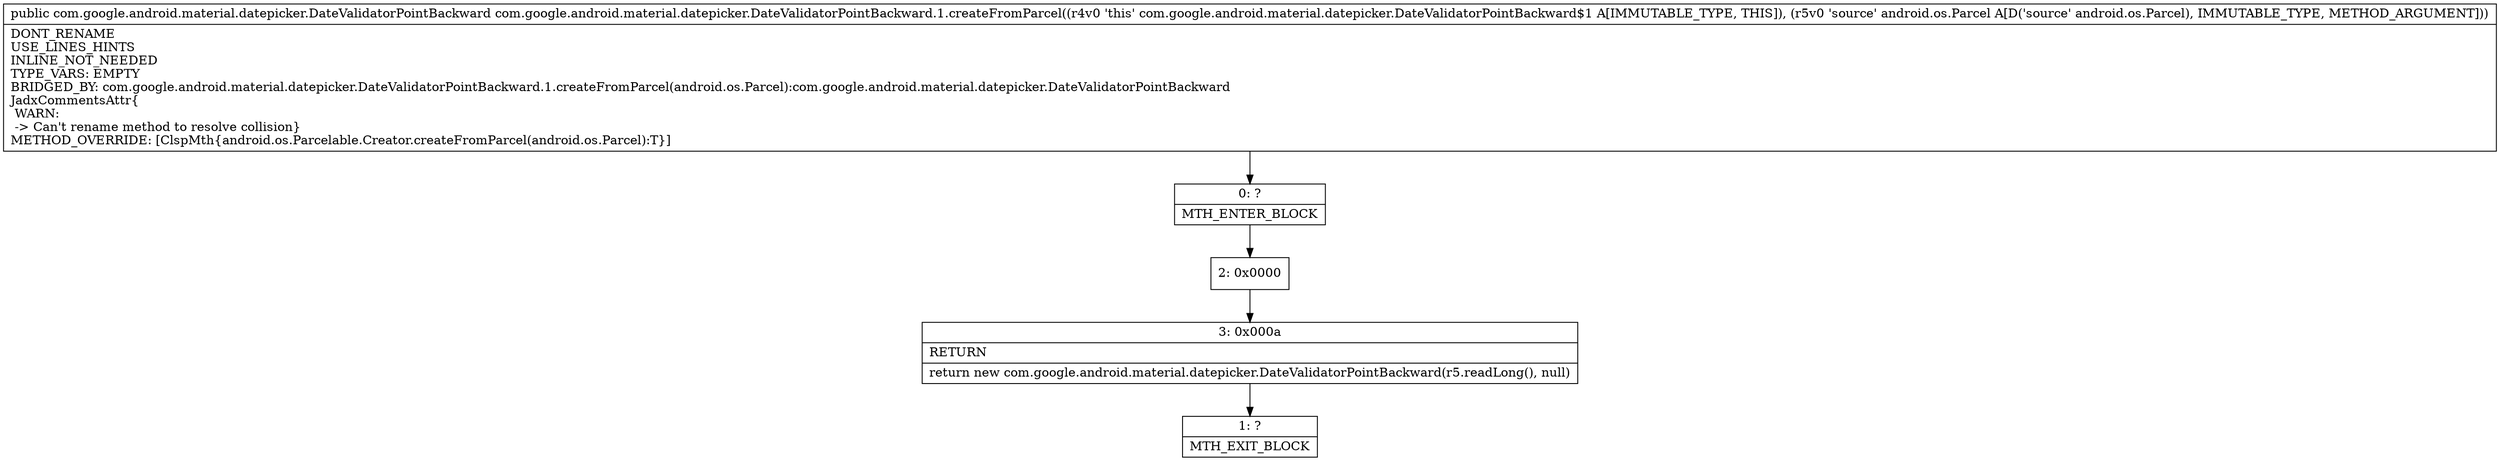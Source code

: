 digraph "CFG forcom.google.android.material.datepicker.DateValidatorPointBackward.1.createFromParcel(Landroid\/os\/Parcel;)Lcom\/google\/android\/material\/datepicker\/DateValidatorPointBackward;" {
Node_0 [shape=record,label="{0\:\ ?|MTH_ENTER_BLOCK\l}"];
Node_2 [shape=record,label="{2\:\ 0x0000}"];
Node_3 [shape=record,label="{3\:\ 0x000a|RETURN\l|return new com.google.android.material.datepicker.DateValidatorPointBackward(r5.readLong(), null)\l}"];
Node_1 [shape=record,label="{1\:\ ?|MTH_EXIT_BLOCK\l}"];
MethodNode[shape=record,label="{public com.google.android.material.datepicker.DateValidatorPointBackward com.google.android.material.datepicker.DateValidatorPointBackward.1.createFromParcel((r4v0 'this' com.google.android.material.datepicker.DateValidatorPointBackward$1 A[IMMUTABLE_TYPE, THIS]), (r5v0 'source' android.os.Parcel A[D('source' android.os.Parcel), IMMUTABLE_TYPE, METHOD_ARGUMENT]))  | DONT_RENAME\lUSE_LINES_HINTS\lINLINE_NOT_NEEDED\lTYPE_VARS: EMPTY\lBRIDGED_BY: com.google.android.material.datepicker.DateValidatorPointBackward.1.createFromParcel(android.os.Parcel):com.google.android.material.datepicker.DateValidatorPointBackward\lJadxCommentsAttr\{\l WARN: \l \-\> Can't rename method to resolve collision\}\lMETHOD_OVERRIDE: [ClspMth\{android.os.Parcelable.Creator.createFromParcel(android.os.Parcel):T\}]\l}"];
MethodNode -> Node_0;Node_0 -> Node_2;
Node_2 -> Node_3;
Node_3 -> Node_1;
}

